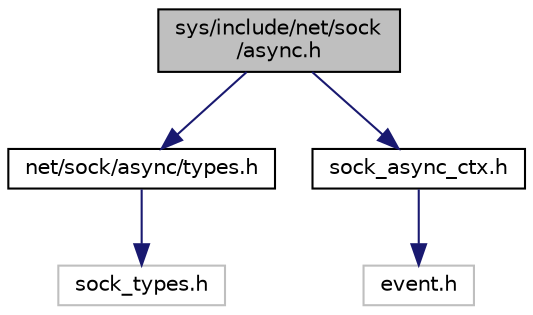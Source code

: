 digraph "sys/include/net/sock/async.h"
{
 // LATEX_PDF_SIZE
  edge [fontname="Helvetica",fontsize="10",labelfontname="Helvetica",labelfontsize="10"];
  node [fontname="Helvetica",fontsize="10",shape=record];
  Node1 [label="sys/include/net/sock\l/async.h",height=0.2,width=0.4,color="black", fillcolor="grey75", style="filled", fontcolor="black",tooltip="Definitions for sock extension for asynchronous access."];
  Node1 -> Node2 [color="midnightblue",fontsize="10",style="solid",fontname="Helvetica"];
  Node2 [label="net/sock/async/types.h",height=0.2,width=0.4,color="black", fillcolor="white", style="filled",URL="$sys_2include_2net_2sock_2async_2types_8h.html",tooltip="Definitions for sock extension for asynchronous access."];
  Node2 -> Node3 [color="midnightblue",fontsize="10",style="solid",fontname="Helvetica"];
  Node3 [label="sock_types.h",height=0.2,width=0.4,color="grey75", fillcolor="white", style="filled",tooltip=" "];
  Node1 -> Node4 [color="midnightblue",fontsize="10",style="solid",fontname="Helvetica"];
  Node4 [label="sock_async_ctx.h",height=0.2,width=0.4,color="black", fillcolor="white", style="filled",URL="$sock__async__ctx_8h.html",tooltip="Type definitions for asynchronous socks with Event Queue."];
  Node4 -> Node5 [color="midnightblue",fontsize="10",style="solid",fontname="Helvetica"];
  Node5 [label="event.h",height=0.2,width=0.4,color="grey75", fillcolor="white", style="filled",tooltip=" "];
}
